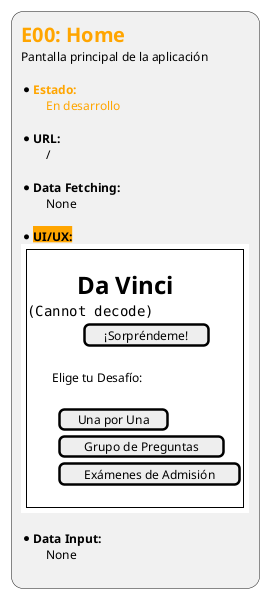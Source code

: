 @startuml E00_Home


:=<color:Orange>E00: Home
Pantalla principal de la aplicación

* **<color:Orange>Estado:**
\t<color:Orange>En desarrollo

* **URL:**
\t/\t

* **Data Fetching:**
\tNone

* **<back:Orange>UI/UX:**
{{
    salt
    {+
    .
    =<b><b>\tDa Vinci
    <img:app-flutter/assets/logo.png>
    {
        \t\t {} [ ¡Sorpréndeme! ]
    }
    .
    \tElige tu Desafío:
    .
    {
        \t {} [ Una por Una ]
        \t {} [ Grupo de Preguntas ]
        \t {} [ Exámenes de Admisión ]
    }
    .
    }
}}

* **Data Input:**
\tNone
;



@enduml
